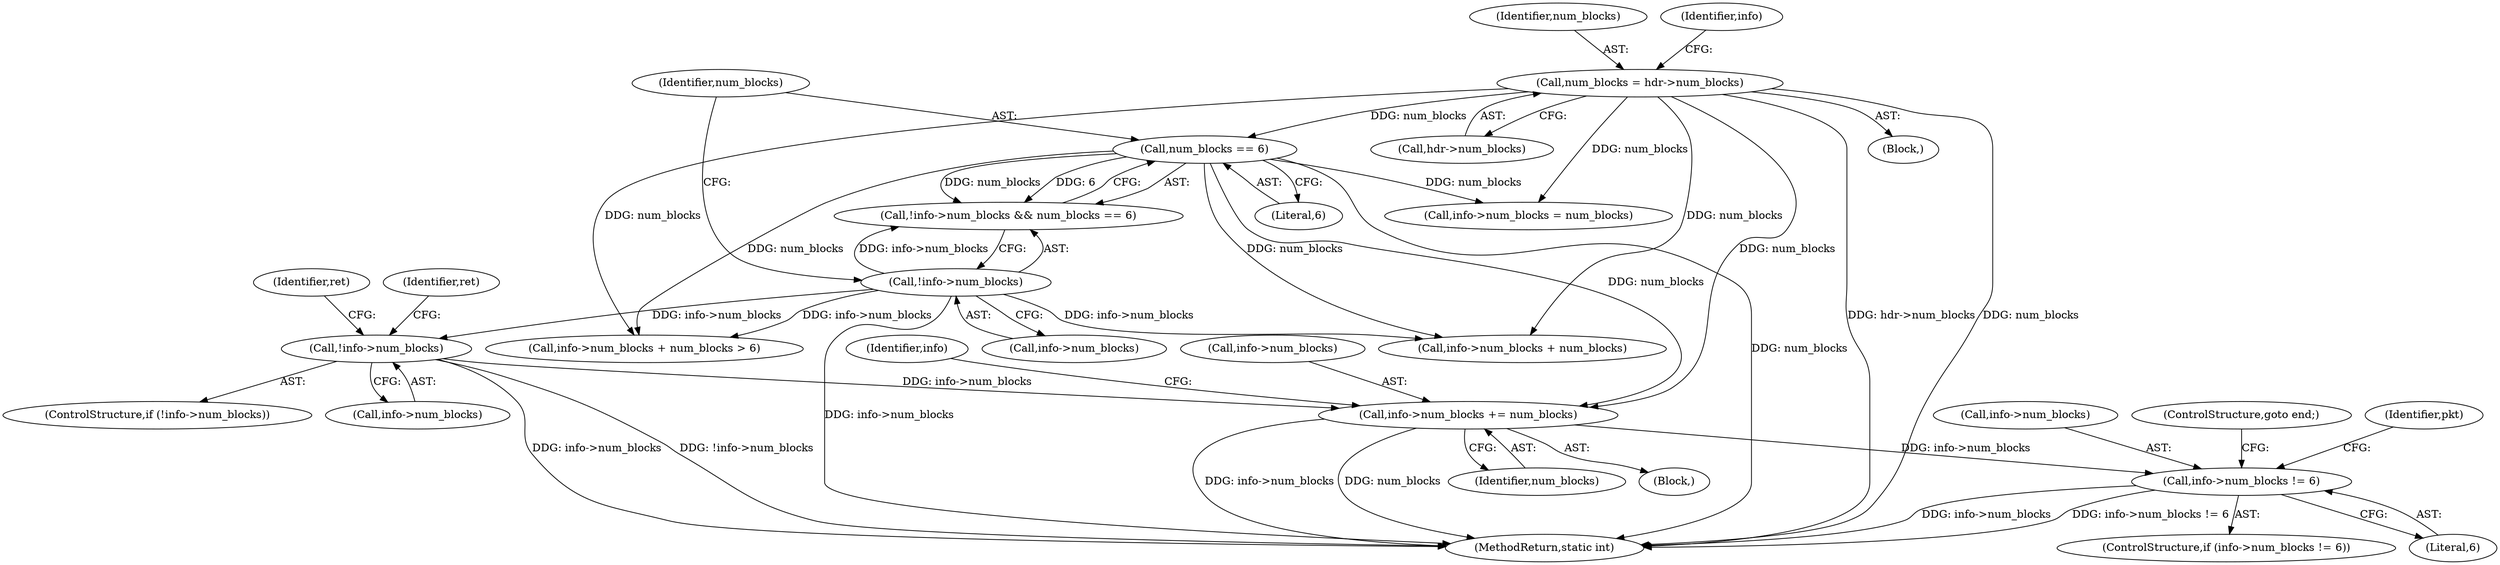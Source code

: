 digraph "0_FFmpeg_ed22dc22216f74c75ee7901f82649e1ff725ba50@pointer" {
"1000627" [label="(Call,info->num_blocks += num_blocks)"];
"1000542" [label="(Call,num_blocks == 6)"];
"1000191" [label="(Call,num_blocks = hdr->num_blocks)"];
"1000567" [label="(Call,!info->num_blocks)"];
"1000538" [label="(Call,!info->num_blocks)"];
"1000654" [label="(Call,info->num_blocks != 6)"];
"1000594" [label="(Identifier,ret)"];
"1000539" [label="(Call,info->num_blocks)"];
"1000655" [label="(Call,info->num_blocks)"];
"1000538" [label="(Call,!info->num_blocks)"];
"1000653" [label="(ControlStructure,if (info->num_blocks != 6))"];
"1000191" [label="(Call,num_blocks = hdr->num_blocks)"];
"1000568" [label="(Call,info->num_blocks)"];
"1000116" [label="(Block,)"];
"1000583" [label="(Call,info->num_blocks = num_blocks)"];
"1000573" [label="(Identifier,ret)"];
"1000192" [label="(Identifier,num_blocks)"];
"1000537" [label="(Call,!info->num_blocks && num_blocks == 6)"];
"1000542" [label="(Call,num_blocks == 6)"];
"1000543" [label="(Identifier,num_blocks)"];
"1000590" [label="(Block,)"];
"1000683" [label="(MethodReturn,static int)"];
"1000555" [label="(Call,info->num_blocks + num_blocks)"];
"1000658" [label="(Literal,6)"];
"1000566" [label="(ControlStructure,if (!info->num_blocks))"];
"1000567" [label="(Call,!info->num_blocks)"];
"1000635" [label="(Identifier,info)"];
"1000199" [label="(Identifier,info)"];
"1000193" [label="(Call,hdr->num_blocks)"];
"1000627" [label="(Call,info->num_blocks += num_blocks)"];
"1000631" [label="(Identifier,num_blocks)"];
"1000654" [label="(Call,info->num_blocks != 6)"];
"1000554" [label="(Call,info->num_blocks + num_blocks > 6)"];
"1000544" [label="(Literal,6)"];
"1000628" [label="(Call,info->num_blocks)"];
"1000659" [label="(ControlStructure,goto end;)"];
"1000661" [label="(Identifier,pkt)"];
"1000627" -> "1000590"  [label="AST: "];
"1000627" -> "1000631"  [label="CFG: "];
"1000628" -> "1000627"  [label="AST: "];
"1000631" -> "1000627"  [label="AST: "];
"1000635" -> "1000627"  [label="CFG: "];
"1000627" -> "1000683"  [label="DDG: num_blocks"];
"1000627" -> "1000683"  [label="DDG: info->num_blocks"];
"1000542" -> "1000627"  [label="DDG: num_blocks"];
"1000191" -> "1000627"  [label="DDG: num_blocks"];
"1000567" -> "1000627"  [label="DDG: info->num_blocks"];
"1000627" -> "1000654"  [label="DDG: info->num_blocks"];
"1000542" -> "1000537"  [label="AST: "];
"1000542" -> "1000544"  [label="CFG: "];
"1000543" -> "1000542"  [label="AST: "];
"1000544" -> "1000542"  [label="AST: "];
"1000537" -> "1000542"  [label="CFG: "];
"1000542" -> "1000683"  [label="DDG: num_blocks"];
"1000542" -> "1000537"  [label="DDG: num_blocks"];
"1000542" -> "1000537"  [label="DDG: 6"];
"1000191" -> "1000542"  [label="DDG: num_blocks"];
"1000542" -> "1000554"  [label="DDG: num_blocks"];
"1000542" -> "1000555"  [label="DDG: num_blocks"];
"1000542" -> "1000583"  [label="DDG: num_blocks"];
"1000191" -> "1000116"  [label="AST: "];
"1000191" -> "1000193"  [label="CFG: "];
"1000192" -> "1000191"  [label="AST: "];
"1000193" -> "1000191"  [label="AST: "];
"1000199" -> "1000191"  [label="CFG: "];
"1000191" -> "1000683"  [label="DDG: hdr->num_blocks"];
"1000191" -> "1000683"  [label="DDG: num_blocks"];
"1000191" -> "1000554"  [label="DDG: num_blocks"];
"1000191" -> "1000555"  [label="DDG: num_blocks"];
"1000191" -> "1000583"  [label="DDG: num_blocks"];
"1000567" -> "1000566"  [label="AST: "];
"1000567" -> "1000568"  [label="CFG: "];
"1000568" -> "1000567"  [label="AST: "];
"1000573" -> "1000567"  [label="CFG: "];
"1000594" -> "1000567"  [label="CFG: "];
"1000567" -> "1000683"  [label="DDG: info->num_blocks"];
"1000567" -> "1000683"  [label="DDG: !info->num_blocks"];
"1000538" -> "1000567"  [label="DDG: info->num_blocks"];
"1000538" -> "1000537"  [label="AST: "];
"1000538" -> "1000539"  [label="CFG: "];
"1000539" -> "1000538"  [label="AST: "];
"1000543" -> "1000538"  [label="CFG: "];
"1000537" -> "1000538"  [label="CFG: "];
"1000538" -> "1000683"  [label="DDG: info->num_blocks"];
"1000538" -> "1000537"  [label="DDG: info->num_blocks"];
"1000538" -> "1000554"  [label="DDG: info->num_blocks"];
"1000538" -> "1000555"  [label="DDG: info->num_blocks"];
"1000654" -> "1000653"  [label="AST: "];
"1000654" -> "1000658"  [label="CFG: "];
"1000655" -> "1000654"  [label="AST: "];
"1000658" -> "1000654"  [label="AST: "];
"1000659" -> "1000654"  [label="CFG: "];
"1000661" -> "1000654"  [label="CFG: "];
"1000654" -> "1000683"  [label="DDG: info->num_blocks"];
"1000654" -> "1000683"  [label="DDG: info->num_blocks != 6"];
}

